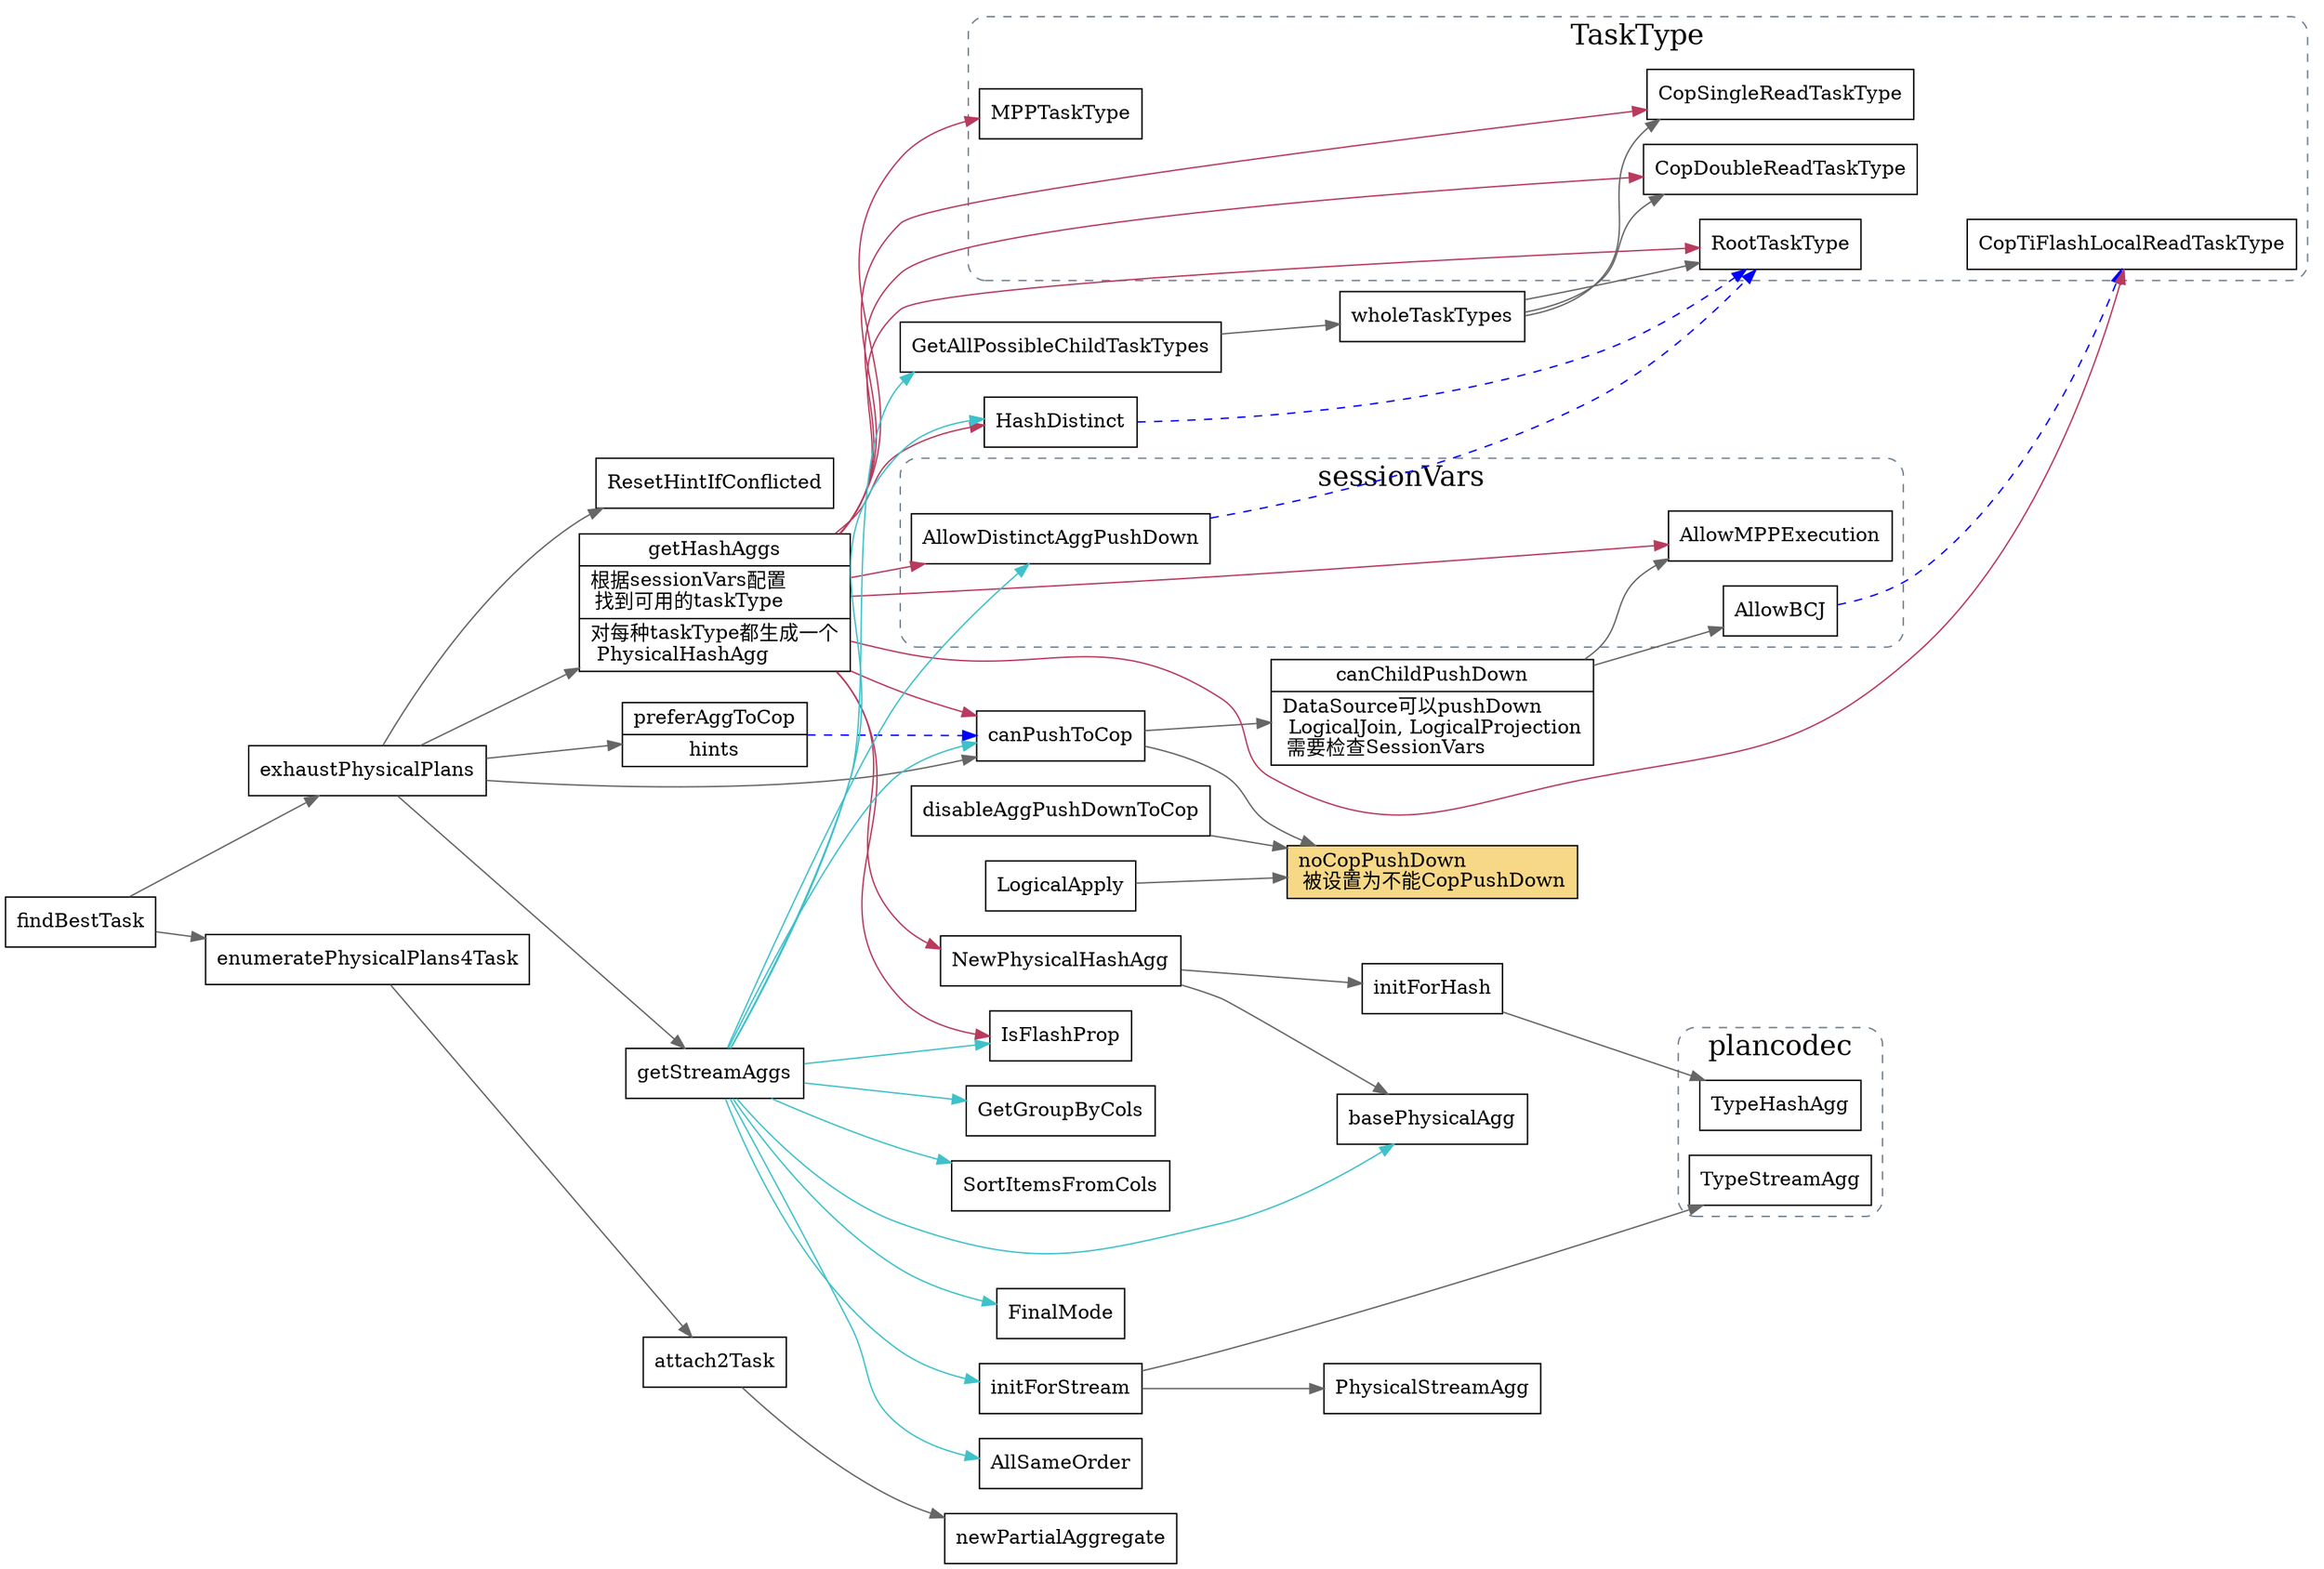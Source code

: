 digraph exhaustPhysicalPlans {
  node[shape=box];
  edge[color=gray40];
  newrank=true;
  rankdir=LR;
  subgraph cluster_sessionVars {
    graph[label="sessionVars";fontsize=20;style="rounded,dashed";color="slategrey"]
    AllowBCJ;
    AllowMPPExecution;
    AllowDistinctAggPushDown;
  }

  subgraph cluster_TaskType {
    graph[label="TaskType";fontsize=20;style="rounded,dashed";color="slategrey"]
    CopSingleReadTaskType;
    CopDoubleReadTaskType;
    CopTiFlashLocalReadTaskType;
    MPPTaskType
    RootTaskType;
  }
  subgraph cluster_plancodec {
    graph[label="plancodec";fontsize=20;style="rounded,dashed";color="slategrey"]
    {rank=same; TypeStreamAgg;TypeHashAgg};
  }
  noCopPushDown[
    shape=record;
    style=filled;
    fillcolor="#f6d887";
    label="{{
      noCopPushDown\l
      被设置为不能CopPushDown
    }}"
  ];
  canChildPushDown[
    shape="record";
    label="{{
      canChildPushDown|
      DataSource可以pushDown\l
      LogicalJoin, LogicalProjection\l
      需要检查SessionVars\l
    }}"];
  preferAggToCop[
    shape="record";
    label="{{
      preferAggToCop|
      hints
    }}"];
  disableAggPushDownToCop -> noCopPushDown;
  LogicalApply -> noCopPushDown;
  findBestTask -> {
    exhaustPhysicalPlans;
    enumeratePhysicalPlans4Task;
  }
  enumeratePhysicalPlans4Task -> {
    attach2Task;
  }
  attach2Task -> newPartialAggregate;

  exhaustPhysicalPlans -> {
    getHashAggs;
    getStreamAggs;
    preferAggToCop;
    canPushToCop;
    ResetHintIfConflicted;
  }
  canPushToCop -> {
    canChildPushDown;
    noCopPushDown;
  }
  canChildPushDown -> {
    AllowBCJ;
    AllowMPPExecution;
  }

  getHashAggs[
    shape="record";
    label="{{
      getHashAggs|
      根据sessionVars配置\l
      找到可用的taskType\l|
      对每种taskType都生成一个\l
      PhysicalHashAgg\l
    }}"];


  getHashAggs -> {
    AllowMPPExecution;
    AllowDistinctAggPushDown;
    NewPhysicalHashAgg;
    IsFlashProp;
    HashDistinct;
    canPushToCop;
    CopSingleReadTaskType;
    CopDoubleReadTaskType;
    CopTiFlashLocalReadTaskType;
    MPPTaskType;
    RootTaskType;
  } [color="#b83b5e"];

  NewPhysicalHashAgg -> {
    basePhysicalAgg;
    initForHash;
  }
  initForHash -> TypeHashAgg;

  getStreamAggs -> {
    IsFlashProp;
    AllSameOrder;
    GetGroupByCols;
    GetAllPossibleChildTaskTypes;
    SortItemsFromCols;
    basePhysicalAgg;
    initForStream;
    FinalMode;
    canPushToCop;
    HashDistinct;
    AllowDistinctAggPushDown;
  }[color="#3fc1c9"];

  GetAllPossibleChildTaskTypes -> {
    wholeTaskTypes;
  }
  wholeTaskTypes -> {
    CopSingleReadTaskType,
    CopDoubleReadTaskType,
    RootTaskType;
  }

  initForStream -> {
    PhysicalStreamAgg;
    TypeStreamAgg;
  }

  edge[style=dashed;color=blue]
  preferAggToCop -> canPushToCop;
  {AllowDistinctAggPushDown; HashDistinct}-> RootTaskType;
  AllowBCJ -> CopTiFlashLocalReadTaskType;
}
